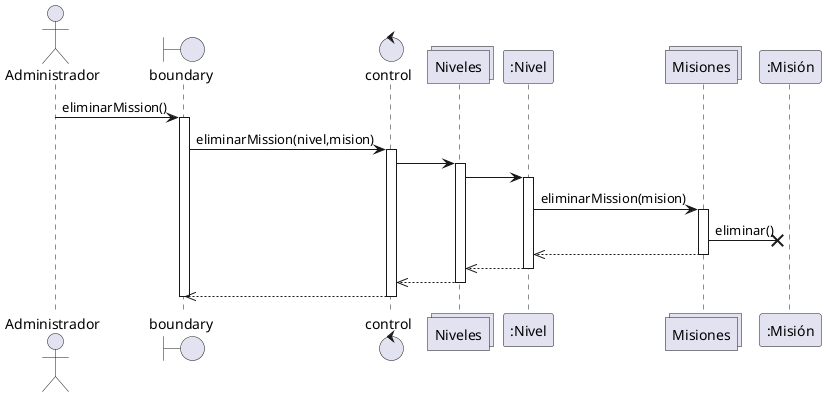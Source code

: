 @startuml eliminar Mision
actor "Administrador" as Administrador
boundary boundary
control control
collections Niveles as Usuarios 
participant ":Nivel" as user
collections Misiones as missions 
participant ":Misión" as mission
Administrador->boundary: eliminarMission()
activate boundary
boundary->control:eliminarMission(nivel,mision)
activate control
control->Usuarios
activate Usuarios
Usuarios->user
activate user
user->missions:eliminarMission(mision)
activate missions
missions->x mission:eliminar()

user<<--missions
deactivate missions
Usuarios<<--user
deactivate user
control<<--Usuarios
deactivate Usuarios
boundary<<--control
deactivate control
deactivate boundary
@enduml